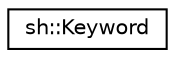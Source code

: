 digraph "Graphical Class Hierarchy"
{
 // LATEX_PDF_SIZE
  edge [fontname="Helvetica",fontsize="10",labelfontname="Helvetica",labelfontsize="10"];
  node [fontname="Helvetica",fontsize="10",shape=record];
  rankdir="LR";
  Node0 [label="sh::Keyword",height=0.2,width=0.4,color="black", fillcolor="white", style="filled",URL="$structsh_1_1_keyword.html",tooltip=" "];
}
